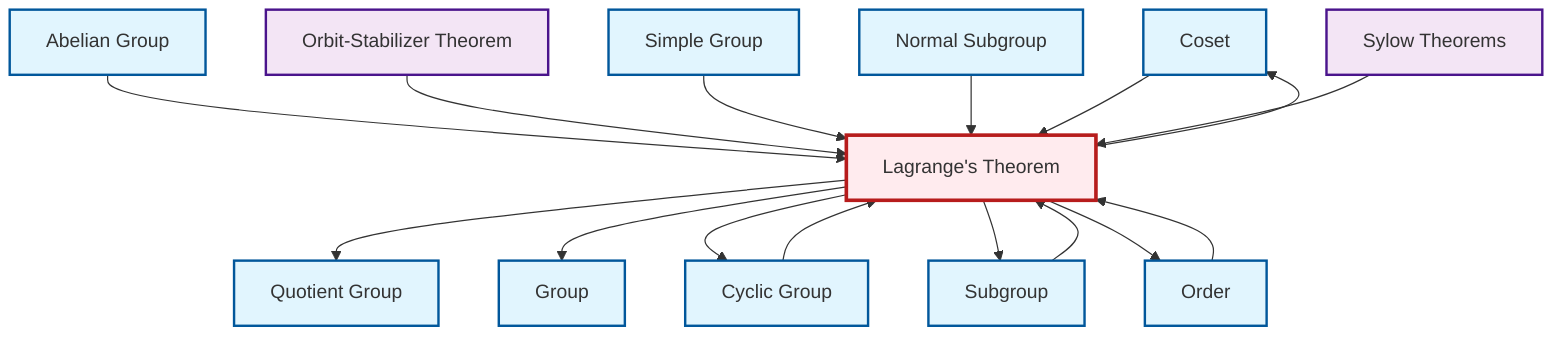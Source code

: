 graph TD
    classDef definition fill:#e1f5fe,stroke:#01579b,stroke-width:2px
    classDef theorem fill:#f3e5f5,stroke:#4a148c,stroke-width:2px
    classDef axiom fill:#fff3e0,stroke:#e65100,stroke-width:2px
    classDef example fill:#e8f5e9,stroke:#1b5e20,stroke-width:2px
    classDef current fill:#ffebee,stroke:#b71c1c,stroke-width:3px
    def-quotient-group["Quotient Group"]:::definition
    def-coset["Coset"]:::definition
    def-group["Group"]:::definition
    thm-lagrange["Lagrange's Theorem"]:::theorem
    def-subgroup["Subgroup"]:::definition
    def-abelian-group["Abelian Group"]:::definition
    def-normal-subgroup["Normal Subgroup"]:::definition
    thm-sylow["Sylow Theorems"]:::theorem
    thm-orbit-stabilizer["Orbit-Stabilizer Theorem"]:::theorem
    def-cyclic-group["Cyclic Group"]:::definition
    def-order["Order"]:::definition
    def-simple-group["Simple Group"]:::definition
    thm-lagrange --> def-quotient-group
    def-cyclic-group --> thm-lagrange
    thm-lagrange --> def-group
    def-subgroup --> thm-lagrange
    def-abelian-group --> thm-lagrange
    thm-lagrange --> def-coset
    thm-lagrange --> def-cyclic-group
    thm-orbit-stabilizer --> thm-lagrange
    thm-lagrange --> def-subgroup
    def-simple-group --> thm-lagrange
    def-normal-subgroup --> thm-lagrange
    def-coset --> thm-lagrange
    def-order --> thm-lagrange
    thm-sylow --> thm-lagrange
    thm-lagrange --> def-order
    class thm-lagrange current